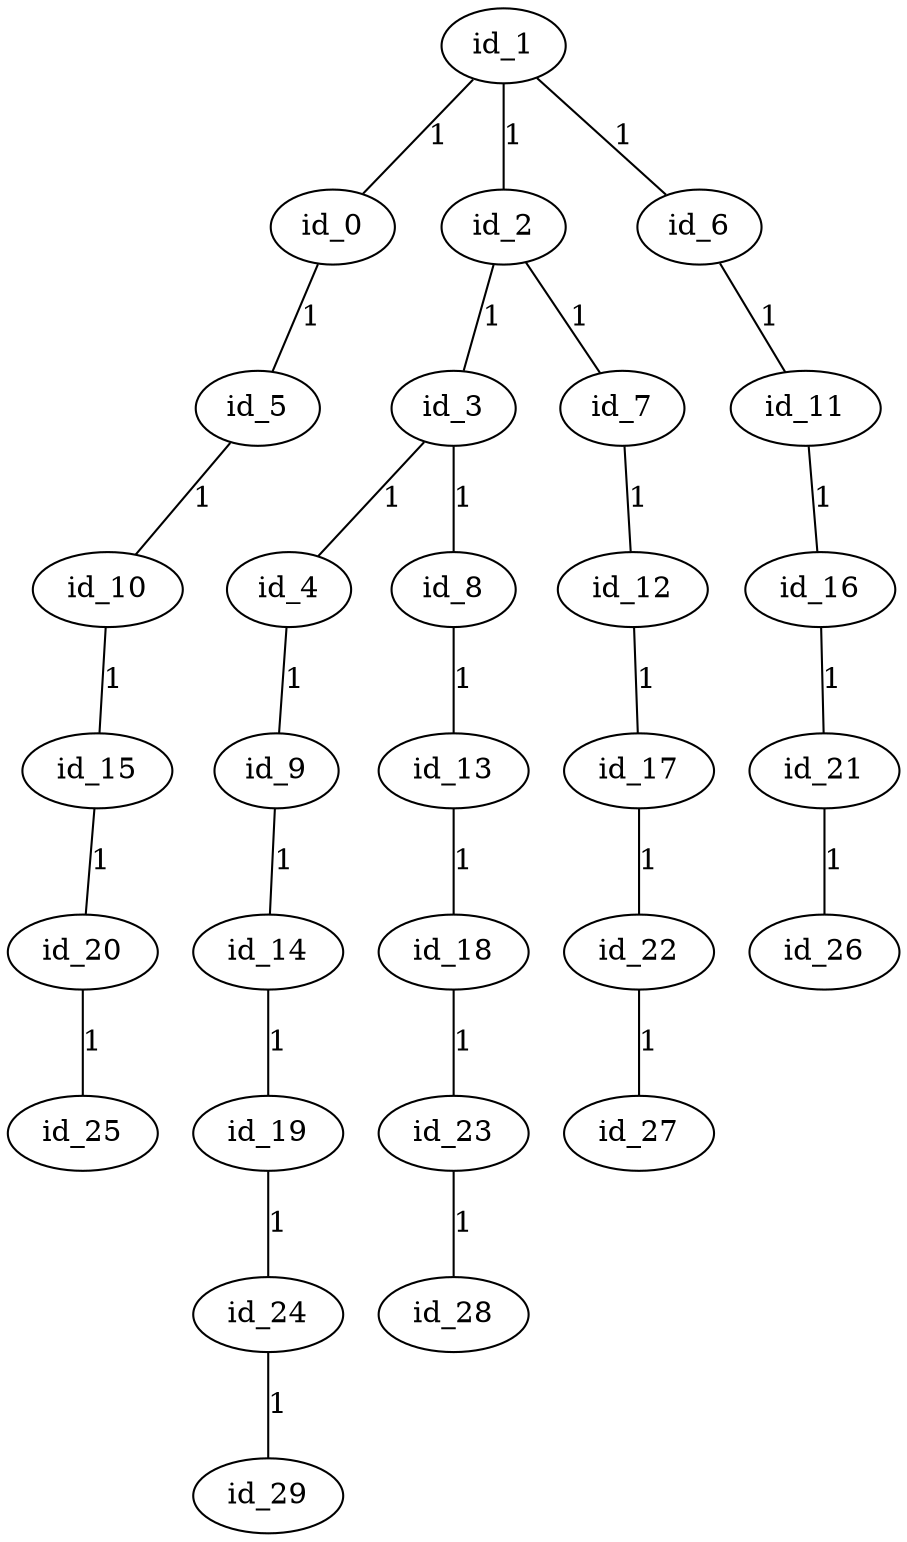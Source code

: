 graph GR{
id_1;
id_0;
id_2;
id_6;
id_5;
id_3;
id_7;
id_11;
id_10;
id_4;
id_8;
id_12;
id_16;
id_15;
id_9;
id_13;
id_17;
id_21;
id_20;
id_14;
id_18;
id_22;
id_26;
id_25;
id_19;
id_23;
id_27;
id_24;
id_28;
id_29;
id_1--id_0[label=1];
id_1--id_2[label=1];
id_1--id_6[label=1];
id_0--id_5[label=1];
id_2--id_3[label=1];
id_2--id_7[label=1];
id_6--id_11[label=1];
id_5--id_10[label=1];
id_3--id_4[label=1];
id_3--id_8[label=1];
id_7--id_12[label=1];
id_11--id_16[label=1];
id_10--id_15[label=1];
id_4--id_9[label=1];
id_8--id_13[label=1];
id_12--id_17[label=1];
id_16--id_21[label=1];
id_15--id_20[label=1];
id_9--id_14[label=1];
id_13--id_18[label=1];
id_17--id_22[label=1];
id_21--id_26[label=1];
id_20--id_25[label=1];
id_14--id_19[label=1];
id_18--id_23[label=1];
id_22--id_27[label=1];
id_19--id_24[label=1];
id_23--id_28[label=1];
id_24--id_29[label=1];
}